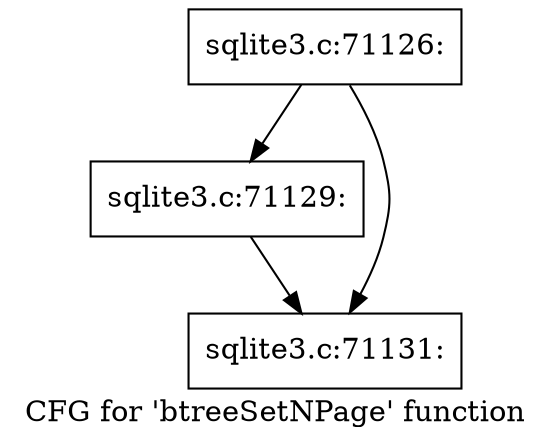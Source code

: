 digraph "CFG for 'btreeSetNPage' function" {
	label="CFG for 'btreeSetNPage' function";

	Node0x55c0f79ba860 [shape=record,label="{sqlite3.c:71126:}"];
	Node0x55c0f79ba860 -> Node0x55c0f79bc110;
	Node0x55c0f79ba860 -> Node0x55c0f79bc160;
	Node0x55c0f79bc110 [shape=record,label="{sqlite3.c:71129:}"];
	Node0x55c0f79bc110 -> Node0x55c0f79bc160;
	Node0x55c0f79bc160 [shape=record,label="{sqlite3.c:71131:}"];
}
